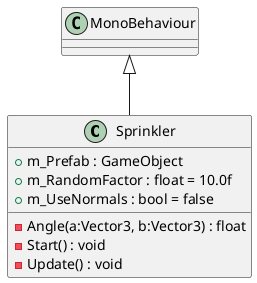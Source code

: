 @startuml
class Sprinkler {
    + m_Prefab : GameObject
    + m_RandomFactor : float = 10.0f
    + m_UseNormals : bool = false
    - Angle(a:Vector3, b:Vector3) : float
    - Start() : void
    - Update() : void
}
MonoBehaviour <|-- Sprinkler
@enduml
